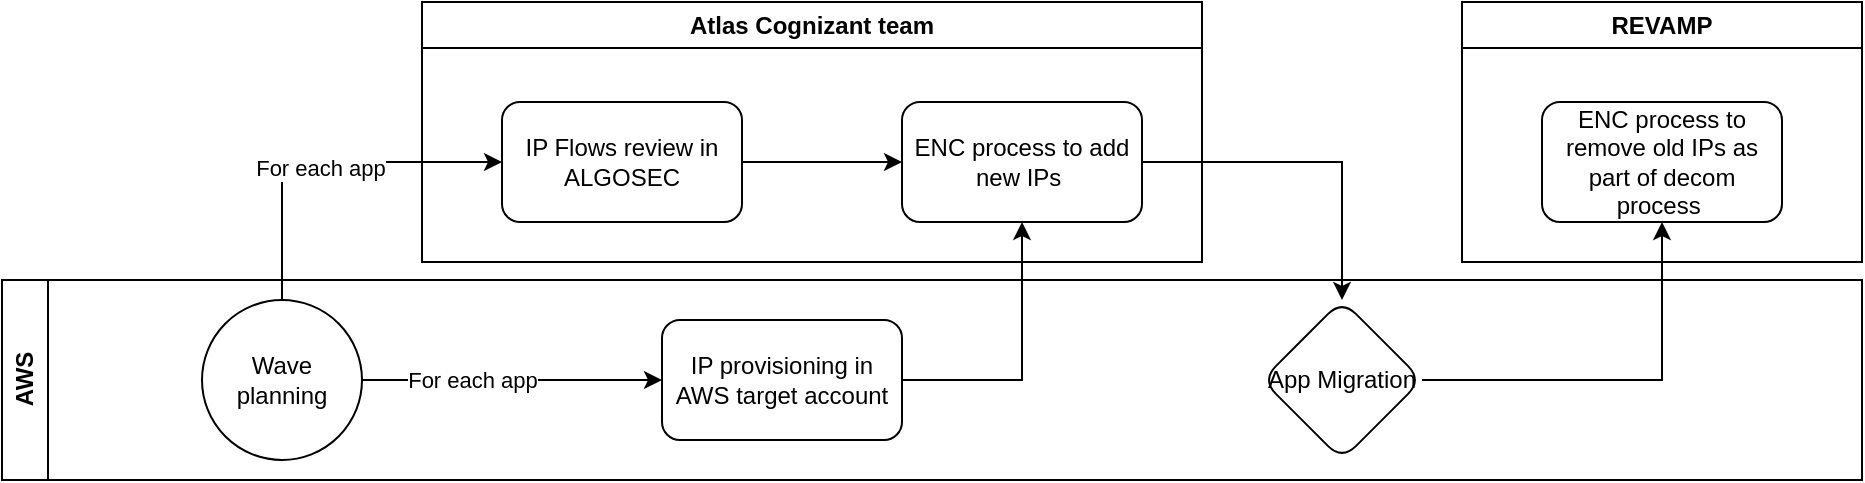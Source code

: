 <mxfile version="27.2.0">
  <diagram name="Page-1" id="xPf4PEocFIGsC7FjwBdS">
    <mxGraphModel dx="1795" dy="575" grid="1" gridSize="10" guides="1" tooltips="1" connect="1" arrows="1" fold="1" page="1" pageScale="1" pageWidth="827" pageHeight="1169" math="0" shadow="0">
      <root>
        <mxCell id="0" />
        <mxCell id="1" parent="0" />
        <mxCell id="phxQzrjnDBBb-yf1ucnz-8" value="" style="edgeStyle=orthogonalEdgeStyle;rounded=0;orthogonalLoop=1;jettySize=auto;html=1;" parent="1" source="phxQzrjnDBBb-yf1ucnz-1" target="phxQzrjnDBBb-yf1ucnz-7" edge="1">
          <mxGeometry relative="1" as="geometry" />
        </mxCell>
        <mxCell id="phxQzrjnDBBb-yf1ucnz-1" value="IP Flows review in ALGOSEC" style="rounded=1;whiteSpace=wrap;html=1;" parent="1" vertex="1">
          <mxGeometry x="150" y="140" width="120" height="60" as="geometry" />
        </mxCell>
        <mxCell id="phxQzrjnDBBb-yf1ucnz-3" value="" style="edgeStyle=orthogonalEdgeStyle;rounded=0;orthogonalLoop=1;jettySize=auto;html=1;" parent="1" source="phxQzrjnDBBb-yf1ucnz-2" target="phxQzrjnDBBb-yf1ucnz-1" edge="1">
          <mxGeometry relative="1" as="geometry">
            <Array as="points">
              <mxPoint x="40" y="170" />
            </Array>
          </mxGeometry>
        </mxCell>
        <mxCell id="WG0s2UuzXft0sqPqfHv9-6" value="For each app" style="edgeLabel;html=1;align=center;verticalAlign=middle;resizable=0;points=[];" vertex="1" connectable="0" parent="phxQzrjnDBBb-yf1ucnz-3">
          <mxGeometry x="-0.017" y="-3" relative="1" as="geometry">
            <mxPoint as="offset" />
          </mxGeometry>
        </mxCell>
        <mxCell id="phxQzrjnDBBb-yf1ucnz-11" value="" style="edgeStyle=orthogonalEdgeStyle;rounded=0;orthogonalLoop=1;jettySize=auto;html=1;" parent="1" source="phxQzrjnDBBb-yf1ucnz-7" target="phxQzrjnDBBb-yf1ucnz-10" edge="1">
          <mxGeometry relative="1" as="geometry" />
        </mxCell>
        <mxCell id="phxQzrjnDBBb-yf1ucnz-7" value="ENC process to add new IPs&amp;nbsp;" style="whiteSpace=wrap;html=1;rounded=1;" parent="1" vertex="1">
          <mxGeometry x="350" y="140" width="120" height="60" as="geometry" />
        </mxCell>
        <mxCell id="phxQzrjnDBBb-yf1ucnz-9" value="" style="edgeStyle=orthogonalEdgeStyle;rounded=0;orthogonalLoop=1;jettySize=auto;html=1;exitX=1;exitY=0.5;exitDx=0;exitDy=0;" parent="1" source="phxQzrjnDBBb-yf1ucnz-4" target="phxQzrjnDBBb-yf1ucnz-7" edge="1">
          <mxGeometry relative="1" as="geometry">
            <mxPoint x="280" y="259.5" as="sourcePoint" />
            <mxPoint x="360" y="259.5" as="targetPoint" />
          </mxGeometry>
        </mxCell>
        <mxCell id="phxQzrjnDBBb-yf1ucnz-13" value="" style="edgeStyle=orthogonalEdgeStyle;rounded=0;orthogonalLoop=1;jettySize=auto;html=1;" parent="1" source="phxQzrjnDBBb-yf1ucnz-10" target="phxQzrjnDBBb-yf1ucnz-12" edge="1">
          <mxGeometry relative="1" as="geometry" />
        </mxCell>
        <mxCell id="phxQzrjnDBBb-yf1ucnz-10" value="App Migration" style="rhombus;whiteSpace=wrap;html=1;rounded=1;" parent="1" vertex="1">
          <mxGeometry x="530" y="239" width="80" height="80" as="geometry" />
        </mxCell>
        <mxCell id="phxQzrjnDBBb-yf1ucnz-12" value="ENC process to remove old IPs as part of decom process&amp;nbsp;" style="whiteSpace=wrap;html=1;rounded=1;" parent="1" vertex="1">
          <mxGeometry x="670" y="140" width="120" height="60" as="geometry" />
        </mxCell>
        <mxCell id="WG0s2UuzXft0sqPqfHv9-1" value="Atlas Cognizant team" style="swimlane;whiteSpace=wrap;html=1;" vertex="1" parent="1">
          <mxGeometry x="110" y="90" width="390" height="130" as="geometry" />
        </mxCell>
        <mxCell id="WG0s2UuzXft0sqPqfHv9-2" value="REVAMP" style="swimlane;whiteSpace=wrap;html=1;" vertex="1" parent="1">
          <mxGeometry x="630" y="90" width="200" height="130" as="geometry" />
        </mxCell>
        <mxCell id="WG0s2UuzXft0sqPqfHv9-3" value="AWS" style="swimlane;horizontal=0;whiteSpace=wrap;html=1;" vertex="1" parent="1">
          <mxGeometry x="-100" y="229" width="930" height="100" as="geometry" />
        </mxCell>
        <mxCell id="phxQzrjnDBBb-yf1ucnz-2" value="Wave planning" style="ellipse;whiteSpace=wrap;html=1;aspect=fixed;" parent="WG0s2UuzXft0sqPqfHv9-3" vertex="1">
          <mxGeometry x="100" y="10" width="80" height="80" as="geometry" />
        </mxCell>
        <mxCell id="phxQzrjnDBBb-yf1ucnz-4" value="IP provisioning in AWS target account" style="whiteSpace=wrap;html=1;rounded=1;" parent="WG0s2UuzXft0sqPqfHv9-3" vertex="1">
          <mxGeometry x="330" y="20" width="120" height="60" as="geometry" />
        </mxCell>
        <mxCell id="WG0s2UuzXft0sqPqfHv9-5" value="" style="edgeStyle=orthogonalEdgeStyle;rounded=0;orthogonalLoop=1;jettySize=auto;html=1;" edge="1" parent="WG0s2UuzXft0sqPqfHv9-3" source="phxQzrjnDBBb-yf1ucnz-2" target="phxQzrjnDBBb-yf1ucnz-4">
          <mxGeometry relative="1" as="geometry" />
        </mxCell>
        <mxCell id="WG0s2UuzXft0sqPqfHv9-7" value="For each app" style="edgeLabel;html=1;align=center;verticalAlign=middle;resizable=0;points=[];" vertex="1" connectable="0" parent="WG0s2UuzXft0sqPqfHv9-5">
          <mxGeometry x="-0.514" y="-2" relative="1" as="geometry">
            <mxPoint x="18" y="-2" as="offset" />
          </mxGeometry>
        </mxCell>
      </root>
    </mxGraphModel>
  </diagram>
</mxfile>
